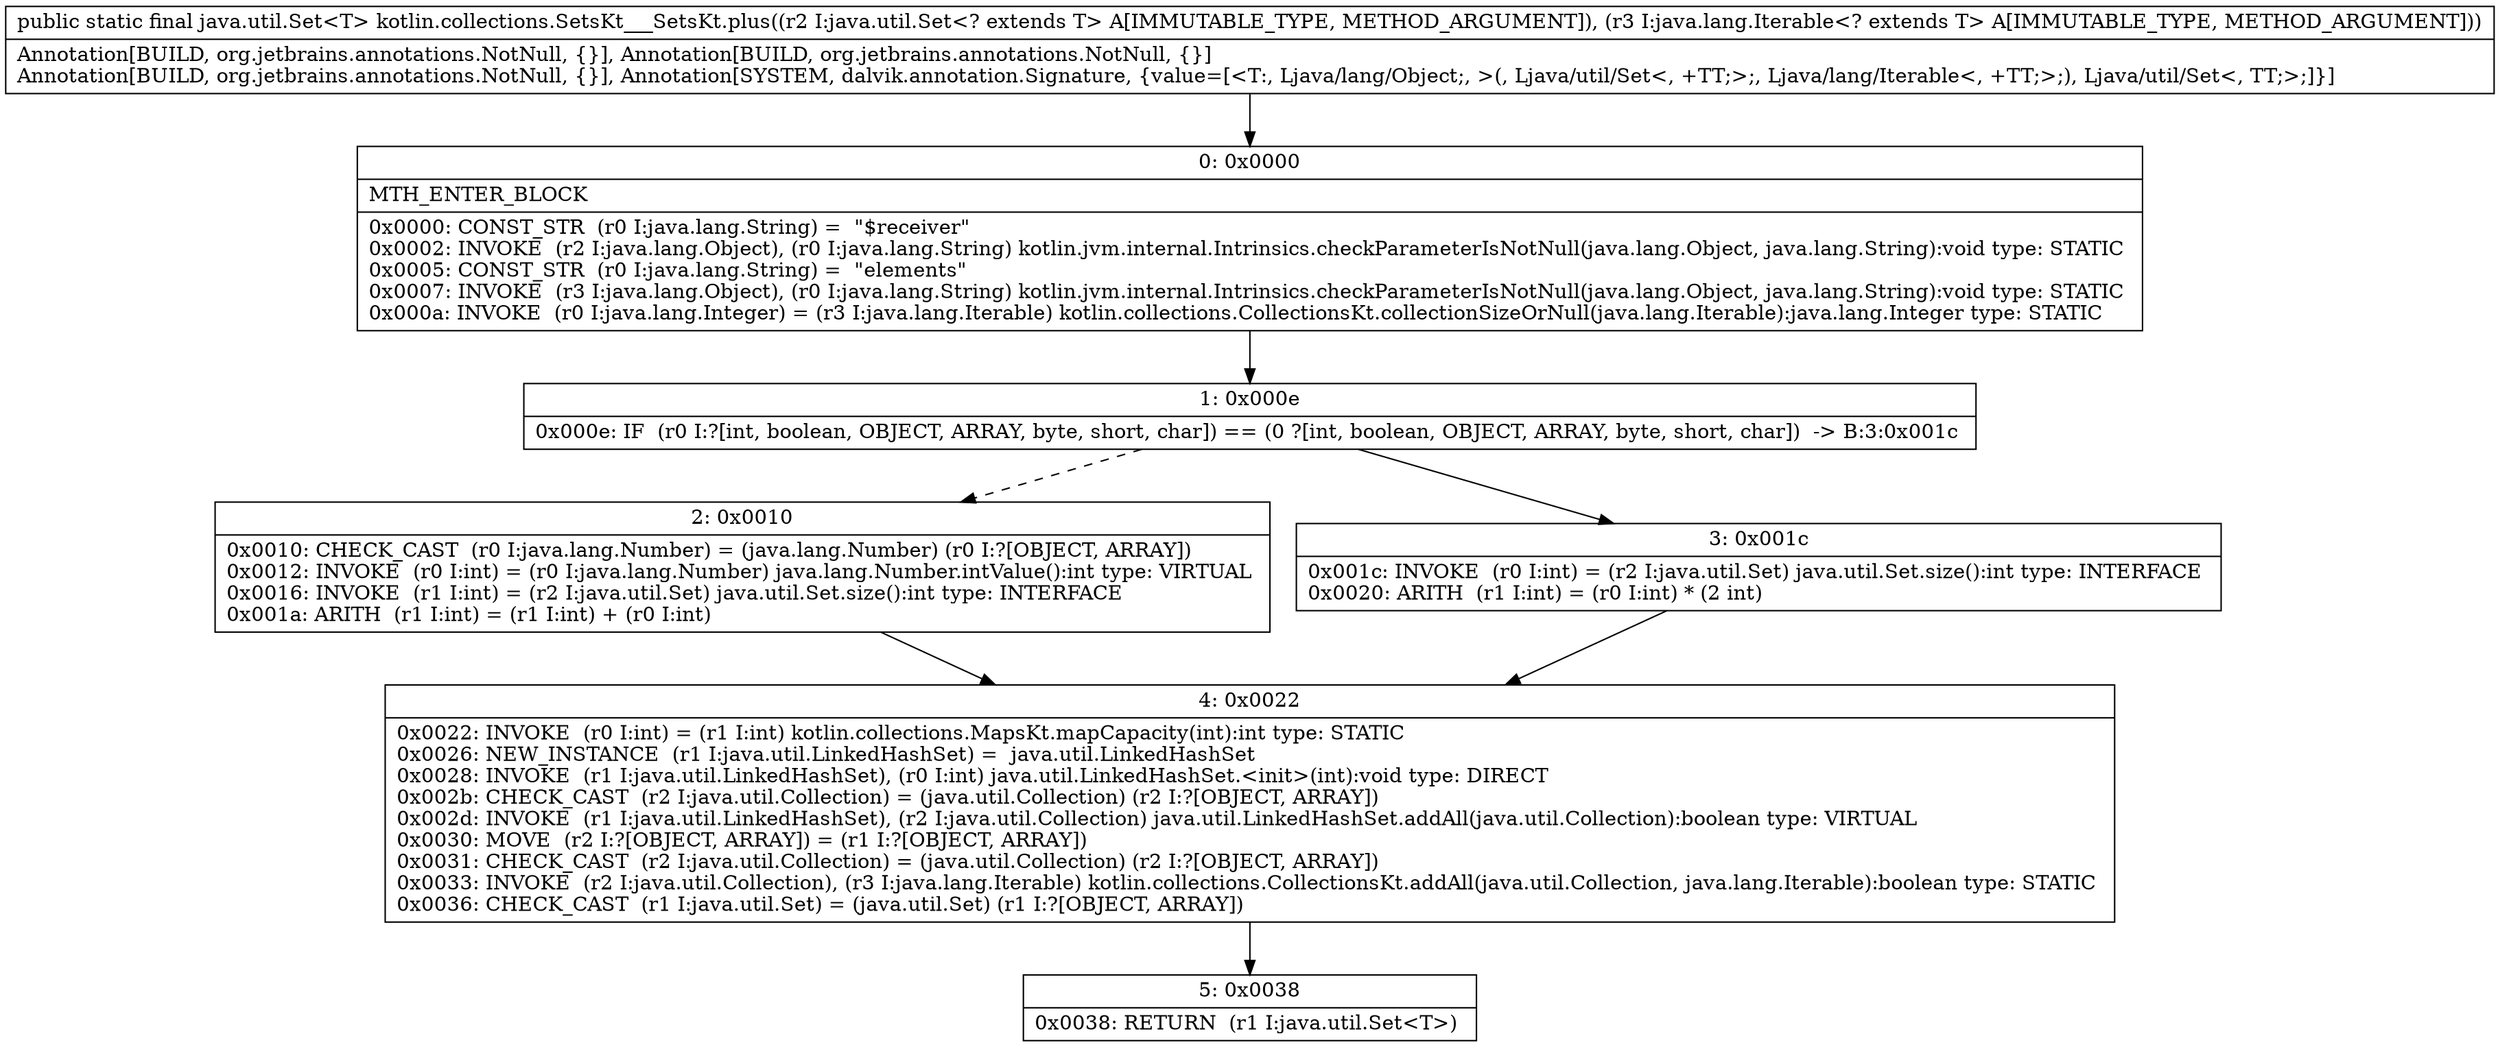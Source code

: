 digraph "CFG forkotlin.collections.SetsKt___SetsKt.plus(Ljava\/util\/Set;Ljava\/lang\/Iterable;)Ljava\/util\/Set;" {
Node_0 [shape=record,label="{0\:\ 0x0000|MTH_ENTER_BLOCK\l|0x0000: CONST_STR  (r0 I:java.lang.String) =  \"$receiver\" \l0x0002: INVOKE  (r2 I:java.lang.Object), (r0 I:java.lang.String) kotlin.jvm.internal.Intrinsics.checkParameterIsNotNull(java.lang.Object, java.lang.String):void type: STATIC \l0x0005: CONST_STR  (r0 I:java.lang.String) =  \"elements\" \l0x0007: INVOKE  (r3 I:java.lang.Object), (r0 I:java.lang.String) kotlin.jvm.internal.Intrinsics.checkParameterIsNotNull(java.lang.Object, java.lang.String):void type: STATIC \l0x000a: INVOKE  (r0 I:java.lang.Integer) = (r3 I:java.lang.Iterable) kotlin.collections.CollectionsKt.collectionSizeOrNull(java.lang.Iterable):java.lang.Integer type: STATIC \l}"];
Node_1 [shape=record,label="{1\:\ 0x000e|0x000e: IF  (r0 I:?[int, boolean, OBJECT, ARRAY, byte, short, char]) == (0 ?[int, boolean, OBJECT, ARRAY, byte, short, char])  \-\> B:3:0x001c \l}"];
Node_2 [shape=record,label="{2\:\ 0x0010|0x0010: CHECK_CAST  (r0 I:java.lang.Number) = (java.lang.Number) (r0 I:?[OBJECT, ARRAY]) \l0x0012: INVOKE  (r0 I:int) = (r0 I:java.lang.Number) java.lang.Number.intValue():int type: VIRTUAL \l0x0016: INVOKE  (r1 I:int) = (r2 I:java.util.Set) java.util.Set.size():int type: INTERFACE \l0x001a: ARITH  (r1 I:int) = (r1 I:int) + (r0 I:int) \l}"];
Node_3 [shape=record,label="{3\:\ 0x001c|0x001c: INVOKE  (r0 I:int) = (r2 I:java.util.Set) java.util.Set.size():int type: INTERFACE \l0x0020: ARITH  (r1 I:int) = (r0 I:int) * (2 int) \l}"];
Node_4 [shape=record,label="{4\:\ 0x0022|0x0022: INVOKE  (r0 I:int) = (r1 I:int) kotlin.collections.MapsKt.mapCapacity(int):int type: STATIC \l0x0026: NEW_INSTANCE  (r1 I:java.util.LinkedHashSet) =  java.util.LinkedHashSet \l0x0028: INVOKE  (r1 I:java.util.LinkedHashSet), (r0 I:int) java.util.LinkedHashSet.\<init\>(int):void type: DIRECT \l0x002b: CHECK_CAST  (r2 I:java.util.Collection) = (java.util.Collection) (r2 I:?[OBJECT, ARRAY]) \l0x002d: INVOKE  (r1 I:java.util.LinkedHashSet), (r2 I:java.util.Collection) java.util.LinkedHashSet.addAll(java.util.Collection):boolean type: VIRTUAL \l0x0030: MOVE  (r2 I:?[OBJECT, ARRAY]) = (r1 I:?[OBJECT, ARRAY]) \l0x0031: CHECK_CAST  (r2 I:java.util.Collection) = (java.util.Collection) (r2 I:?[OBJECT, ARRAY]) \l0x0033: INVOKE  (r2 I:java.util.Collection), (r3 I:java.lang.Iterable) kotlin.collections.CollectionsKt.addAll(java.util.Collection, java.lang.Iterable):boolean type: STATIC \l0x0036: CHECK_CAST  (r1 I:java.util.Set) = (java.util.Set) (r1 I:?[OBJECT, ARRAY]) \l}"];
Node_5 [shape=record,label="{5\:\ 0x0038|0x0038: RETURN  (r1 I:java.util.Set\<T\>) \l}"];
MethodNode[shape=record,label="{public static final java.util.Set\<T\> kotlin.collections.SetsKt___SetsKt.plus((r2 I:java.util.Set\<? extends T\> A[IMMUTABLE_TYPE, METHOD_ARGUMENT]), (r3 I:java.lang.Iterable\<? extends T\> A[IMMUTABLE_TYPE, METHOD_ARGUMENT]))  | Annotation[BUILD, org.jetbrains.annotations.NotNull, \{\}], Annotation[BUILD, org.jetbrains.annotations.NotNull, \{\}]\lAnnotation[BUILD, org.jetbrains.annotations.NotNull, \{\}], Annotation[SYSTEM, dalvik.annotation.Signature, \{value=[\<T:, Ljava\/lang\/Object;, \>(, Ljava\/util\/Set\<, +TT;\>;, Ljava\/lang\/Iterable\<, +TT;\>;), Ljava\/util\/Set\<, TT;\>;]\}]\l}"];
MethodNode -> Node_0;
Node_0 -> Node_1;
Node_1 -> Node_2[style=dashed];
Node_1 -> Node_3;
Node_2 -> Node_4;
Node_3 -> Node_4;
Node_4 -> Node_5;
}

